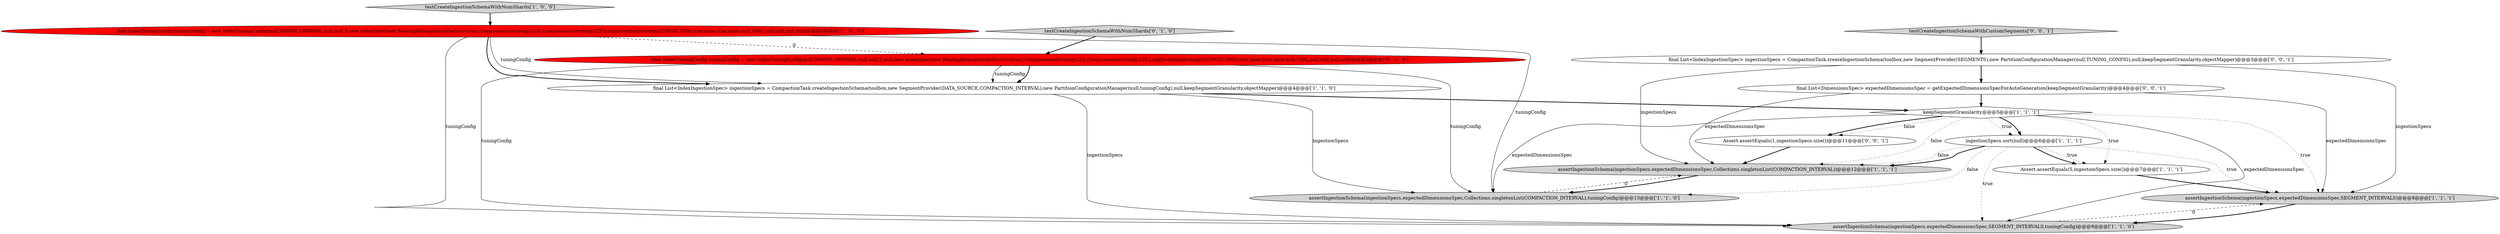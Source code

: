 digraph {
3 [style = filled, label = "assertIngestionSchema(ingestionSpecs,expectedDimensionsSpec,Collections.singletonList(COMPACTION_INTERVAL))@@@12@@@['1', '1', '1']", fillcolor = lightgray, shape = ellipse image = "AAA0AAABBB1BBB"];
5 [style = filled, label = "keepSegmentGranularity@@@5@@@['1', '1', '1']", fillcolor = white, shape = diamond image = "AAA0AAABBB1BBB"];
13 [style = filled, label = "Assert.assertEquals(1,ingestionSpecs.size())@@@11@@@['0', '0', '1']", fillcolor = white, shape = ellipse image = "AAA0AAABBB3BBB"];
15 [style = filled, label = "testCreateIngestionSchemaWithCustomSegments['0', '0', '1']", fillcolor = lightgray, shape = diamond image = "AAA0AAABBB3BBB"];
8 [style = filled, label = "final List<IndexIngestionSpec> ingestionSpecs = CompactionTask.createIngestionSchema(toolbox,new SegmentProvider(DATA_SOURCE,COMPACTION_INTERVAL),new PartitionConfigurationManager(null,tuningConfig),null,keepSegmentGranularity,objectMapper)@@@4@@@['1', '1', '0']", fillcolor = white, shape = ellipse image = "AAA0AAABBB1BBB"];
11 [style = filled, label = "final IndexTuningConfig tuningConfig = new IndexTuningConfig(null,500000,1000000L,null,null,3,null,new IndexSpec(new RoaringBitmapSerdeFactory(true),CompressionStrategy.LZ4,CompressionStrategy.LZF,LongEncodingStrategy.LONGS),5000,true,false,true,false,null,100L,null,null,null,null)@@@3@@@['0', '1', '0']", fillcolor = red, shape = ellipse image = "AAA1AAABBB2BBB"];
2 [style = filled, label = "final IndexTuningConfig tuningConfig = new IndexTuningConfig(null,500000,1000000L,null,null,3,new IndexSpec(new RoaringBitmapSerdeFactory(true),CompressionStrategy.LZ4,CompressionStrategy.LZF,LongEncodingStrategy.LONGS),5000,true,false,true,false,null,100L,null,null,null,null)@@@3@@@['1', '0', '0']", fillcolor = red, shape = ellipse image = "AAA1AAABBB1BBB"];
12 [style = filled, label = "final List<DimensionsSpec> expectedDimensionsSpec = getExpectedDimensionsSpecForAutoGeneration(keepSegmentGranularity)@@@4@@@['0', '0', '1']", fillcolor = white, shape = ellipse image = "AAA0AAABBB3BBB"];
1 [style = filled, label = "assertIngestionSchema(ingestionSpecs,expectedDimensionsSpec,Collections.singletonList(COMPACTION_INTERVAL),tuningConfig)@@@13@@@['1', '1', '0']", fillcolor = lightgray, shape = ellipse image = "AAA0AAABBB1BBB"];
0 [style = filled, label = "assertIngestionSchema(ingestionSpecs,expectedDimensionsSpec,SEGMENT_INTERVALS)@@@8@@@['1', '1', '1']", fillcolor = lightgray, shape = ellipse image = "AAA0AAABBB1BBB"];
6 [style = filled, label = "testCreateIngestionSchemaWithNumShards['1', '0', '0']", fillcolor = lightgray, shape = diamond image = "AAA0AAABBB1BBB"];
10 [style = filled, label = "testCreateIngestionSchemaWithNumShards['0', '1', '0']", fillcolor = lightgray, shape = diamond image = "AAA0AAABBB2BBB"];
14 [style = filled, label = "final List<IndexIngestionSpec> ingestionSpecs = CompactionTask.createIngestionSchema(toolbox,new SegmentProvider(SEGMENTS),new PartitionConfigurationManager(null,TUNING_CONFIG),null,keepSegmentGranularity,objectMapper)@@@3@@@['0', '0', '1']", fillcolor = white, shape = ellipse image = "AAA0AAABBB3BBB"];
7 [style = filled, label = "Assert.assertEquals(5,ingestionSpecs.size())@@@7@@@['1', '1', '1']", fillcolor = white, shape = ellipse image = "AAA0AAABBB1BBB"];
9 [style = filled, label = "assertIngestionSchema(ingestionSpecs,expectedDimensionsSpec,SEGMENT_INTERVALS,tuningConfig)@@@9@@@['1', '1', '0']", fillcolor = lightgray, shape = ellipse image = "AAA0AAABBB1BBB"];
4 [style = filled, label = "ingestionSpecs.sort(null)@@@6@@@['1', '1', '1']", fillcolor = white, shape = ellipse image = "AAA0AAABBB1BBB"];
4->3 [style = bold, label=""];
0->9 [style = bold, label=""];
5->9 [style = solid, label="expectedDimensionsSpec"];
1->3 [style = dashed, label="0"];
12->5 [style = bold, label=""];
3->1 [style = bold, label=""];
15->14 [style = bold, label=""];
12->0 [style = solid, label="expectedDimensionsSpec"];
2->1 [style = solid, label="tuningConfig"];
4->0 [style = dotted, label="true"];
4->7 [style = dotted, label="true"];
4->3 [style = dotted, label="false"];
2->8 [style = solid, label="tuningConfig"];
11->8 [style = solid, label="tuningConfig"];
7->0 [style = bold, label=""];
5->0 [style = dotted, label="true"];
14->3 [style = solid, label="ingestionSpecs"];
4->7 [style = bold, label=""];
11->9 [style = solid, label="tuningConfig"];
5->4 [style = dotted, label="true"];
11->1 [style = solid, label="tuningConfig"];
6->2 [style = bold, label=""];
5->1 [style = solid, label="expectedDimensionsSpec"];
2->9 [style = solid, label="tuningConfig"];
12->3 [style = solid, label="expectedDimensionsSpec"];
5->13 [style = dotted, label="false"];
8->5 [style = bold, label=""];
13->3 [style = bold, label=""];
5->7 [style = dotted, label="true"];
14->0 [style = solid, label="ingestionSpecs"];
5->13 [style = bold, label=""];
14->12 [style = bold, label=""];
5->4 [style = bold, label=""];
9->0 [style = dashed, label="0"];
8->1 [style = solid, label="ingestionSpecs"];
5->3 [style = dotted, label="false"];
11->8 [style = bold, label=""];
2->11 [style = dashed, label="0"];
4->1 [style = dotted, label="false"];
8->9 [style = solid, label="ingestionSpecs"];
4->9 [style = dotted, label="true"];
2->8 [style = bold, label=""];
10->11 [style = bold, label=""];
}
